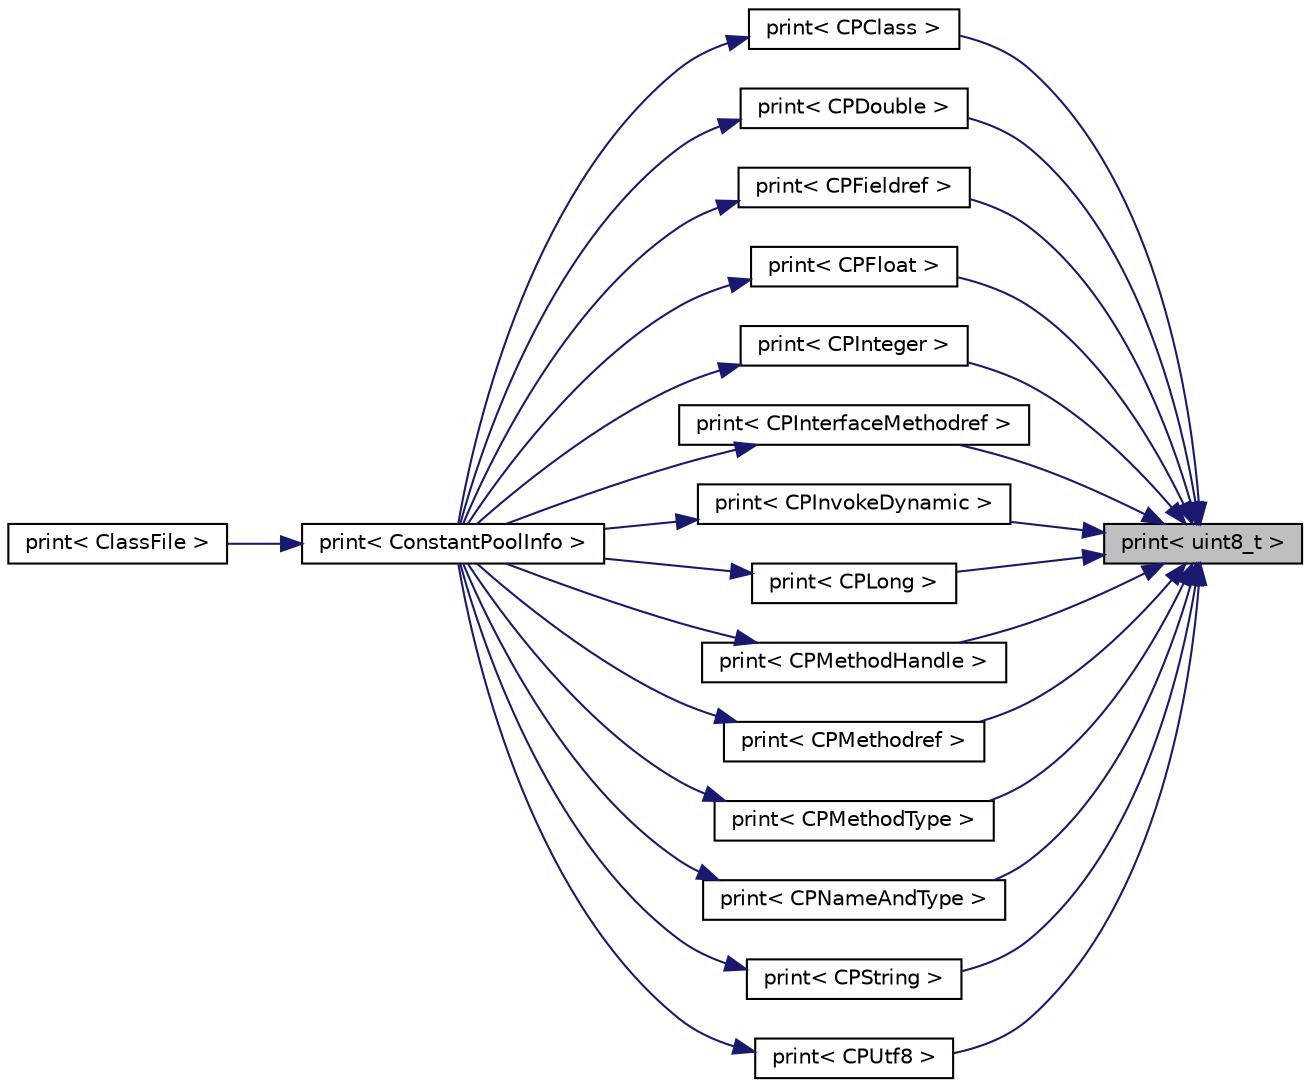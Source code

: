 digraph "print&lt; uint8_t &gt;"
{
 // LATEX_PDF_SIZE
  edge [fontname="Helvetica",fontsize="10",labelfontname="Helvetica",labelfontsize="10"];
  node [fontname="Helvetica",fontsize="10",shape=record];
  rankdir="RL";
  Node1 [label="print\< uint8_t \>",height=0.2,width=0.4,color="black", fillcolor="grey75", style="filled", fontcolor="black",tooltip=" "];
  Node1 -> Node2 [dir="back",color="midnightblue",fontsize="10",style="solid"];
  Node2 [label="print\< CPClass \>",height=0.2,width=0.4,color="black", fillcolor="white", style="filled",URL="$_tipos_8cpp.html#a009bcba709f4973483ecae3f44de7cbb",tooltip=" "];
  Node2 -> Node3 [dir="back",color="midnightblue",fontsize="10",style="solid"];
  Node3 [label="print\< ConstantPoolInfo \>",height=0.2,width=0.4,color="black", fillcolor="white", style="filled",URL="$_tipos_8cpp.html#a4ac9d210093723ee27453c4e50e86285",tooltip=" "];
  Node3 -> Node4 [dir="back",color="midnightblue",fontsize="10",style="solid"];
  Node4 [label="print\< ClassFile \>",height=0.2,width=0.4,color="black", fillcolor="white", style="filled",URL="$_tipos_8cpp.html#a1ef736b1597d038edb321ae281afac76",tooltip=" "];
  Node1 -> Node5 [dir="back",color="midnightblue",fontsize="10",style="solid"];
  Node5 [label="print\< CPDouble \>",height=0.2,width=0.4,color="black", fillcolor="white", style="filled",URL="$_tipos_8cpp.html#a4f69000f70bb0384b0768e3eeea805d5",tooltip=" "];
  Node5 -> Node3 [dir="back",color="midnightblue",fontsize="10",style="solid"];
  Node1 -> Node6 [dir="back",color="midnightblue",fontsize="10",style="solid"];
  Node6 [label="print\< CPFieldref \>",height=0.2,width=0.4,color="black", fillcolor="white", style="filled",URL="$_tipos_8cpp.html#ab815c721151f49a902fb631e0eea85e7",tooltip=" "];
  Node6 -> Node3 [dir="back",color="midnightblue",fontsize="10",style="solid"];
  Node1 -> Node7 [dir="back",color="midnightblue",fontsize="10",style="solid"];
  Node7 [label="print\< CPFloat \>",height=0.2,width=0.4,color="black", fillcolor="white", style="filled",URL="$_tipos_8cpp.html#aeaf75c63adfbb6acd6adddc28441686a",tooltip=" "];
  Node7 -> Node3 [dir="back",color="midnightblue",fontsize="10",style="solid"];
  Node1 -> Node8 [dir="back",color="midnightblue",fontsize="10",style="solid"];
  Node8 [label="print\< CPInteger \>",height=0.2,width=0.4,color="black", fillcolor="white", style="filled",URL="$_tipos_8cpp.html#a9c1894967331fe1590c62f849c7bb13c",tooltip=" "];
  Node8 -> Node3 [dir="back",color="midnightblue",fontsize="10",style="solid"];
  Node1 -> Node9 [dir="back",color="midnightblue",fontsize="10",style="solid"];
  Node9 [label="print\< CPInterfaceMethodref \>",height=0.2,width=0.4,color="black", fillcolor="white", style="filled",URL="$_tipos_8cpp.html#a5fcd3309d14e6d6c5e4f2c5303d9bd1d",tooltip=" "];
  Node9 -> Node3 [dir="back",color="midnightblue",fontsize="10",style="solid"];
  Node1 -> Node10 [dir="back",color="midnightblue",fontsize="10",style="solid"];
  Node10 [label="print\< CPInvokeDynamic \>",height=0.2,width=0.4,color="black", fillcolor="white", style="filled",URL="$_tipos_8cpp.html#a2e8fa404162fe4cd0cbaed199e2a85d7",tooltip=" "];
  Node10 -> Node3 [dir="back",color="midnightblue",fontsize="10",style="solid"];
  Node1 -> Node11 [dir="back",color="midnightblue",fontsize="10",style="solid"];
  Node11 [label="print\< CPLong \>",height=0.2,width=0.4,color="black", fillcolor="white", style="filled",URL="$_tipos_8cpp.html#a4f4b312ef48ebb4c7e11c0d9fe81b73c",tooltip=" "];
  Node11 -> Node3 [dir="back",color="midnightblue",fontsize="10",style="solid"];
  Node1 -> Node12 [dir="back",color="midnightblue",fontsize="10",style="solid"];
  Node12 [label="print\< CPMethodHandle \>",height=0.2,width=0.4,color="black", fillcolor="white", style="filled",URL="$_tipos_8cpp.html#a2afa686e490cd2da23fd6bfaf6acff7f",tooltip=" "];
  Node12 -> Node3 [dir="back",color="midnightblue",fontsize="10",style="solid"];
  Node1 -> Node13 [dir="back",color="midnightblue",fontsize="10",style="solid"];
  Node13 [label="print\< CPMethodref \>",height=0.2,width=0.4,color="black", fillcolor="white", style="filled",URL="$_tipos_8cpp.html#acb7d766753f1ac63413910b8a12867c2",tooltip=" "];
  Node13 -> Node3 [dir="back",color="midnightblue",fontsize="10",style="solid"];
  Node1 -> Node14 [dir="back",color="midnightblue",fontsize="10",style="solid"];
  Node14 [label="print\< CPMethodType \>",height=0.2,width=0.4,color="black", fillcolor="white", style="filled",URL="$_tipos_8cpp.html#a1b56c6777cd8a2aef6ebbd2700b6d1bc",tooltip=" "];
  Node14 -> Node3 [dir="back",color="midnightblue",fontsize="10",style="solid"];
  Node1 -> Node15 [dir="back",color="midnightblue",fontsize="10",style="solid"];
  Node15 [label="print\< CPNameAndType \>",height=0.2,width=0.4,color="black", fillcolor="white", style="filled",URL="$_tipos_8cpp.html#a32827064e5f7585762e4c1bcd17ff85a",tooltip=" "];
  Node15 -> Node3 [dir="back",color="midnightblue",fontsize="10",style="solid"];
  Node1 -> Node16 [dir="back",color="midnightblue",fontsize="10",style="solid"];
  Node16 [label="print\< CPString \>",height=0.2,width=0.4,color="black", fillcolor="white", style="filled",URL="$_tipos_8cpp.html#ab0ce84a45f78f81cdbea09e4dee0c7b8",tooltip=" "];
  Node16 -> Node3 [dir="back",color="midnightblue",fontsize="10",style="solid"];
  Node1 -> Node17 [dir="back",color="midnightblue",fontsize="10",style="solid"];
  Node17 [label="print\< CPUtf8 \>",height=0.2,width=0.4,color="black", fillcolor="white", style="filled",URL="$_tipos_8cpp.html#ac48e9460578aa36573039def13a4244d",tooltip=" "];
  Node17 -> Node3 [dir="back",color="midnightblue",fontsize="10",style="solid"];
}
